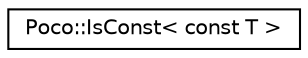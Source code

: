 digraph "Graphical Class Hierarchy"
{
 // LATEX_PDF_SIZE
  edge [fontname="Helvetica",fontsize="10",labelfontname="Helvetica",labelfontsize="10"];
  node [fontname="Helvetica",fontsize="10",shape=record];
  rankdir="LR";
  Node0 [label="Poco::IsConst\< const T \>",height=0.2,width=0.4,color="black", fillcolor="white", style="filled",URL="$structPoco_1_1IsConst_3_01const_01T_01_4.html",tooltip=" "];
}
